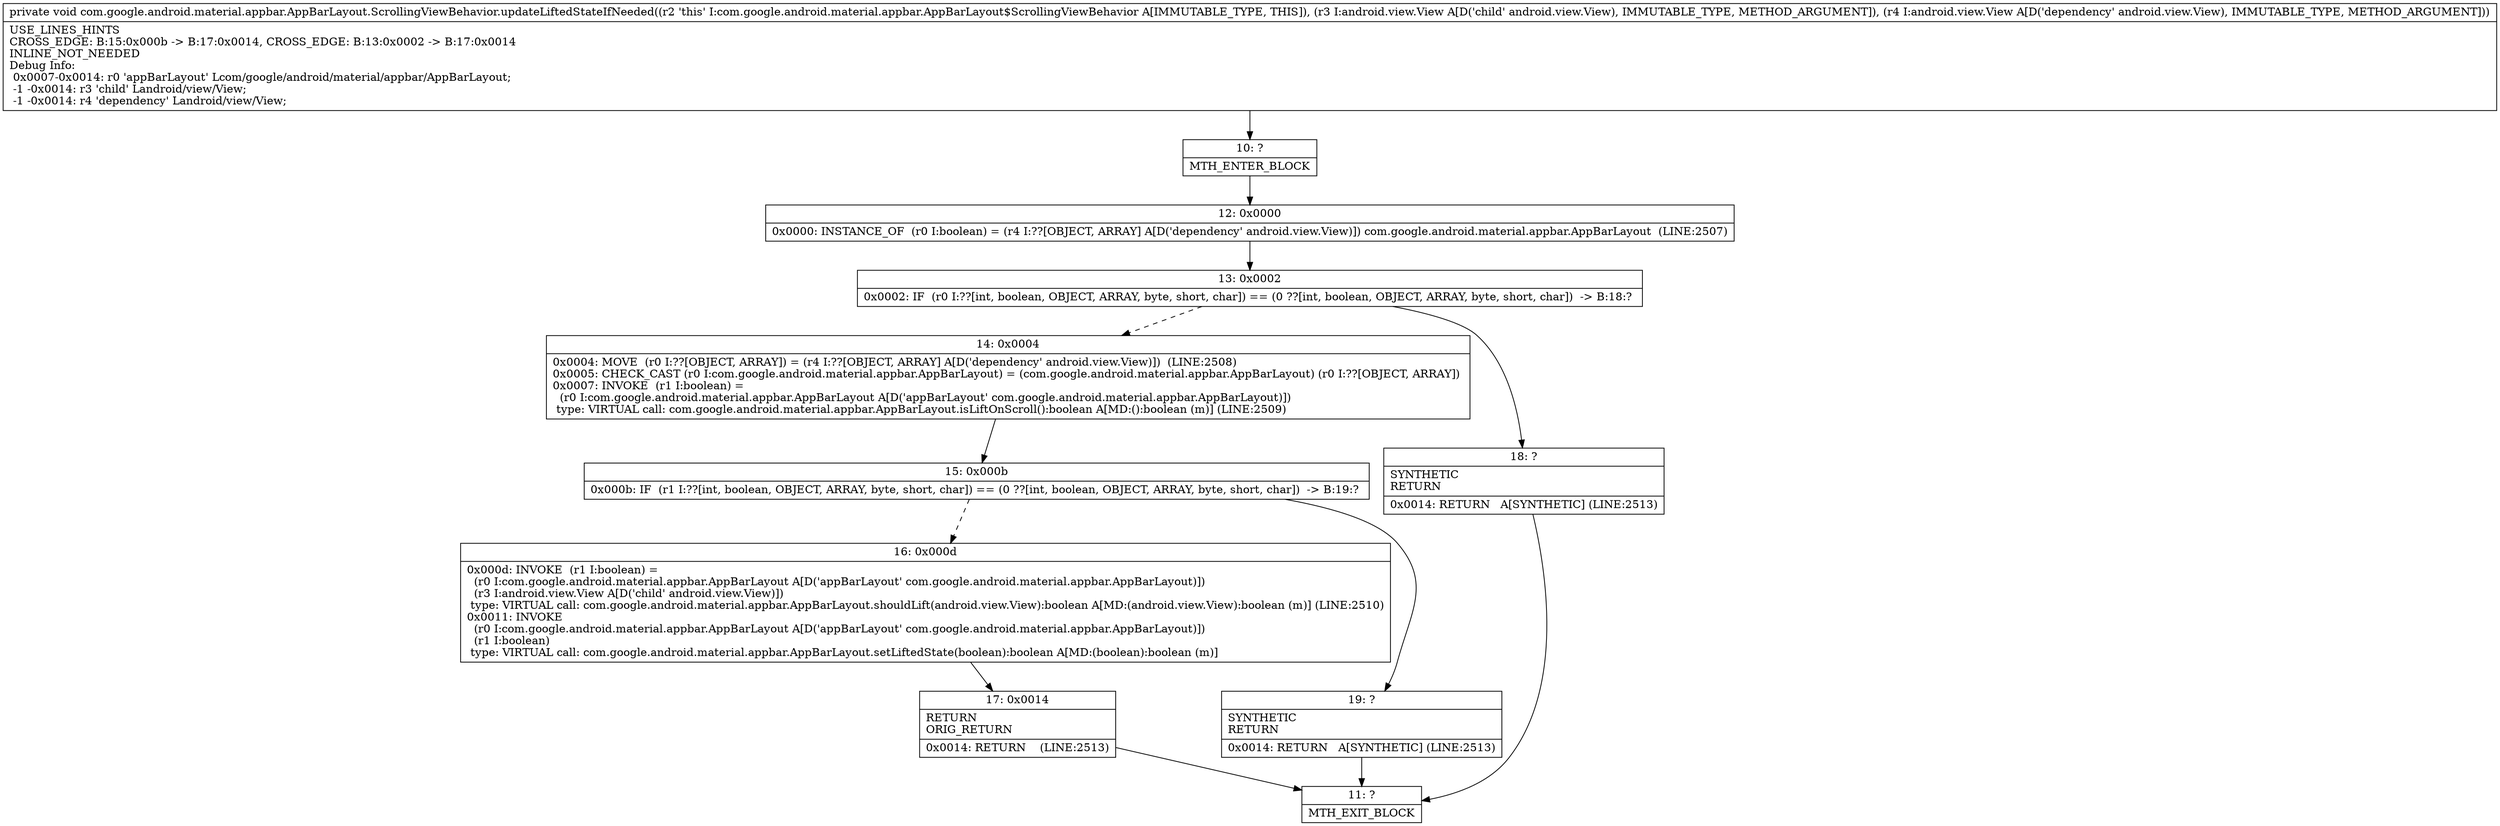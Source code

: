 digraph "CFG forcom.google.android.material.appbar.AppBarLayout.ScrollingViewBehavior.updateLiftedStateIfNeeded(Landroid\/view\/View;Landroid\/view\/View;)V" {
Node_10 [shape=record,label="{10\:\ ?|MTH_ENTER_BLOCK\l}"];
Node_12 [shape=record,label="{12\:\ 0x0000|0x0000: INSTANCE_OF  (r0 I:boolean) = (r4 I:??[OBJECT, ARRAY] A[D('dependency' android.view.View)]) com.google.android.material.appbar.AppBarLayout  (LINE:2507)\l}"];
Node_13 [shape=record,label="{13\:\ 0x0002|0x0002: IF  (r0 I:??[int, boolean, OBJECT, ARRAY, byte, short, char]) == (0 ??[int, boolean, OBJECT, ARRAY, byte, short, char])  \-\> B:18:? \l}"];
Node_14 [shape=record,label="{14\:\ 0x0004|0x0004: MOVE  (r0 I:??[OBJECT, ARRAY]) = (r4 I:??[OBJECT, ARRAY] A[D('dependency' android.view.View)])  (LINE:2508)\l0x0005: CHECK_CAST (r0 I:com.google.android.material.appbar.AppBarLayout) = (com.google.android.material.appbar.AppBarLayout) (r0 I:??[OBJECT, ARRAY]) \l0x0007: INVOKE  (r1 I:boolean) = \l  (r0 I:com.google.android.material.appbar.AppBarLayout A[D('appBarLayout' com.google.android.material.appbar.AppBarLayout)])\l type: VIRTUAL call: com.google.android.material.appbar.AppBarLayout.isLiftOnScroll():boolean A[MD:():boolean (m)] (LINE:2509)\l}"];
Node_15 [shape=record,label="{15\:\ 0x000b|0x000b: IF  (r1 I:??[int, boolean, OBJECT, ARRAY, byte, short, char]) == (0 ??[int, boolean, OBJECT, ARRAY, byte, short, char])  \-\> B:19:? \l}"];
Node_16 [shape=record,label="{16\:\ 0x000d|0x000d: INVOKE  (r1 I:boolean) = \l  (r0 I:com.google.android.material.appbar.AppBarLayout A[D('appBarLayout' com.google.android.material.appbar.AppBarLayout)])\l  (r3 I:android.view.View A[D('child' android.view.View)])\l type: VIRTUAL call: com.google.android.material.appbar.AppBarLayout.shouldLift(android.view.View):boolean A[MD:(android.view.View):boolean (m)] (LINE:2510)\l0x0011: INVOKE  \l  (r0 I:com.google.android.material.appbar.AppBarLayout A[D('appBarLayout' com.google.android.material.appbar.AppBarLayout)])\l  (r1 I:boolean)\l type: VIRTUAL call: com.google.android.material.appbar.AppBarLayout.setLiftedState(boolean):boolean A[MD:(boolean):boolean (m)]\l}"];
Node_17 [shape=record,label="{17\:\ 0x0014|RETURN\lORIG_RETURN\l|0x0014: RETURN    (LINE:2513)\l}"];
Node_11 [shape=record,label="{11\:\ ?|MTH_EXIT_BLOCK\l}"];
Node_19 [shape=record,label="{19\:\ ?|SYNTHETIC\lRETURN\l|0x0014: RETURN   A[SYNTHETIC] (LINE:2513)\l}"];
Node_18 [shape=record,label="{18\:\ ?|SYNTHETIC\lRETURN\l|0x0014: RETURN   A[SYNTHETIC] (LINE:2513)\l}"];
MethodNode[shape=record,label="{private void com.google.android.material.appbar.AppBarLayout.ScrollingViewBehavior.updateLiftedStateIfNeeded((r2 'this' I:com.google.android.material.appbar.AppBarLayout$ScrollingViewBehavior A[IMMUTABLE_TYPE, THIS]), (r3 I:android.view.View A[D('child' android.view.View), IMMUTABLE_TYPE, METHOD_ARGUMENT]), (r4 I:android.view.View A[D('dependency' android.view.View), IMMUTABLE_TYPE, METHOD_ARGUMENT]))  | USE_LINES_HINTS\lCROSS_EDGE: B:15:0x000b \-\> B:17:0x0014, CROSS_EDGE: B:13:0x0002 \-\> B:17:0x0014\lINLINE_NOT_NEEDED\lDebug Info:\l  0x0007\-0x0014: r0 'appBarLayout' Lcom\/google\/android\/material\/appbar\/AppBarLayout;\l  \-1 \-0x0014: r3 'child' Landroid\/view\/View;\l  \-1 \-0x0014: r4 'dependency' Landroid\/view\/View;\l}"];
MethodNode -> Node_10;Node_10 -> Node_12;
Node_12 -> Node_13;
Node_13 -> Node_14[style=dashed];
Node_13 -> Node_18;
Node_14 -> Node_15;
Node_15 -> Node_16[style=dashed];
Node_15 -> Node_19;
Node_16 -> Node_17;
Node_17 -> Node_11;
Node_19 -> Node_11;
Node_18 -> Node_11;
}

